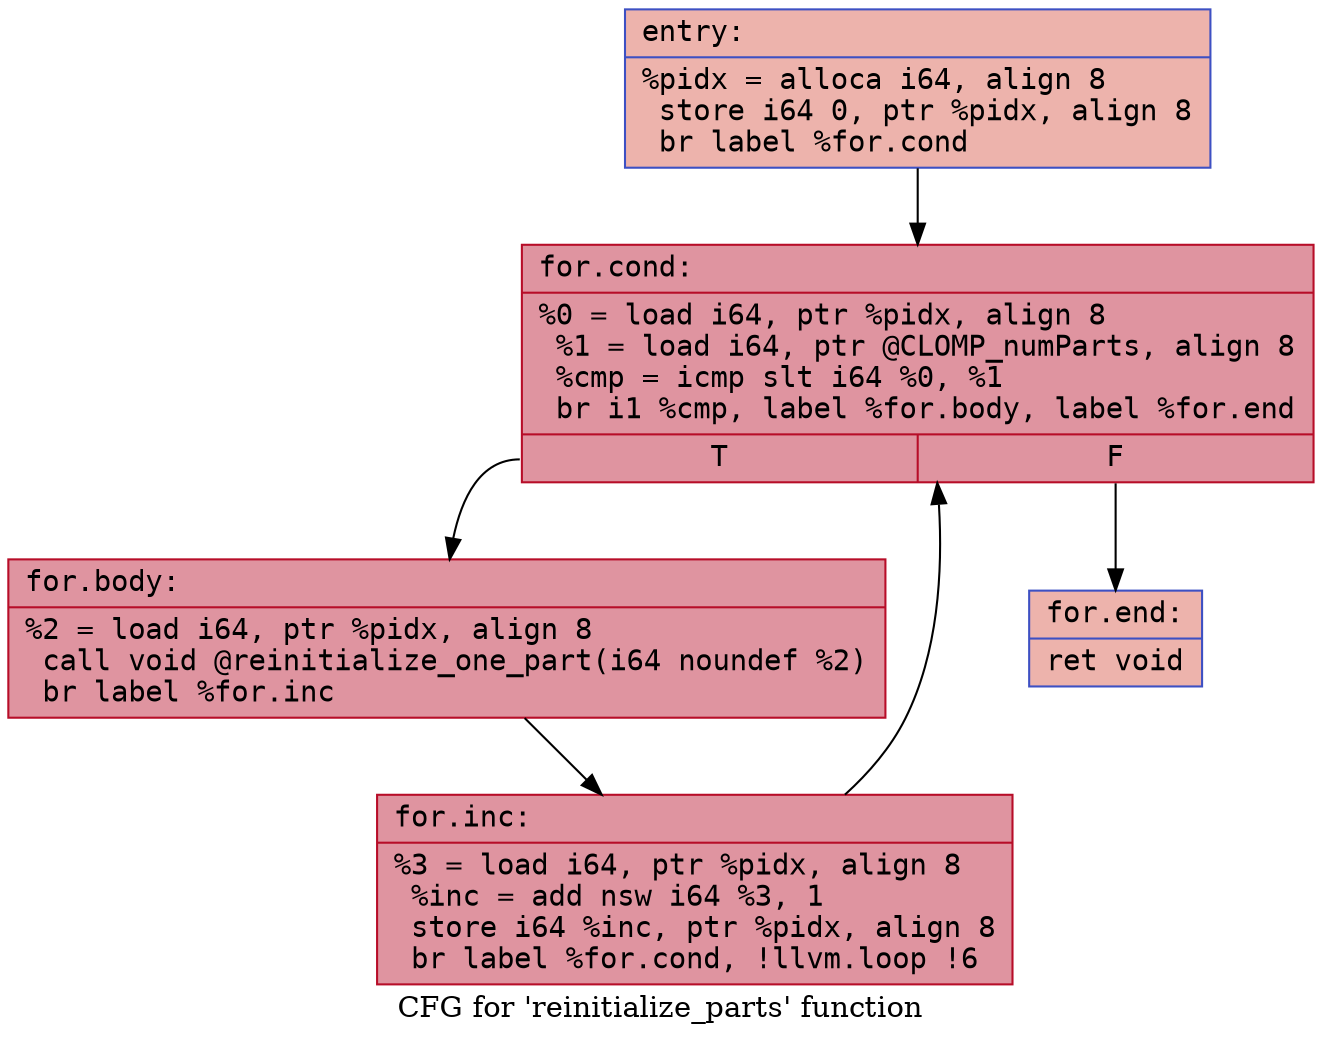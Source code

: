 digraph "CFG for 'reinitialize_parts' function" {
	label="CFG for 'reinitialize_parts' function";

	Node0x5567ef562670 [shape=record,color="#3d50c3ff", style=filled, fillcolor="#d6524470" fontname="Courier",label="{entry:\l|  %pidx = alloca i64, align 8\l  store i64 0, ptr %pidx, align 8\l  br label %for.cond\l}"];
	Node0x5567ef562670 -> Node0x5567ef5628e0[tooltip="entry -> for.cond\nProbability 100.00%" ];
	Node0x5567ef5628e0 [shape=record,color="#b70d28ff", style=filled, fillcolor="#b70d2870" fontname="Courier",label="{for.cond:\l|  %0 = load i64, ptr %pidx, align 8\l  %1 = load i64, ptr @CLOMP_numParts, align 8\l  %cmp = icmp slt i64 %0, %1\l  br i1 %cmp, label %for.body, label %for.end\l|{<s0>T|<s1>F}}"];
	Node0x5567ef5628e0:s0 -> Node0x5567ef54c130[tooltip="for.cond -> for.body\nProbability 96.88%" ];
	Node0x5567ef5628e0:s1 -> Node0x5567ef54c1b0[tooltip="for.cond -> for.end\nProbability 3.12%" ];
	Node0x5567ef54c130 [shape=record,color="#b70d28ff", style=filled, fillcolor="#b70d2870" fontname="Courier",label="{for.body:\l|  %2 = load i64, ptr %pidx, align 8\l  call void @reinitialize_one_part(i64 noundef %2)\l  br label %for.inc\l}"];
	Node0x5567ef54c130 -> Node0x5567ef54c4c0[tooltip="for.body -> for.inc\nProbability 100.00%" ];
	Node0x5567ef54c4c0 [shape=record,color="#b70d28ff", style=filled, fillcolor="#b70d2870" fontname="Courier",label="{for.inc:\l|  %3 = load i64, ptr %pidx, align 8\l  %inc = add nsw i64 %3, 1\l  store i64 %inc, ptr %pidx, align 8\l  br label %for.cond, !llvm.loop !6\l}"];
	Node0x5567ef54c4c0 -> Node0x5567ef5628e0[tooltip="for.inc -> for.cond\nProbability 100.00%" ];
	Node0x5567ef54c1b0 [shape=record,color="#3d50c3ff", style=filled, fillcolor="#d6524470" fontname="Courier",label="{for.end:\l|  ret void\l}"];
}
